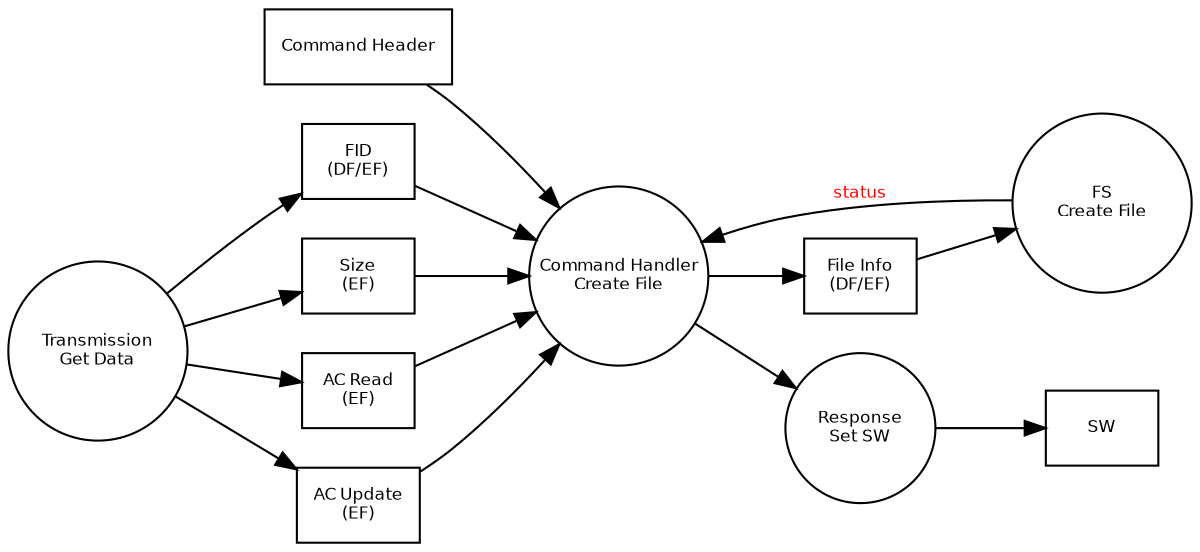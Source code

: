 digraph DFD_CommandInterpreter {
 
rankdir = LR

 node [
         fontname = "Bitstream Vera Sans"
         fontsize = 8
         shape = "record"
     ]

 edge [
         fontname = "Bitstream Vera Sans"
         fontsize = 8
         fontcolor = "Red"
     ]

// all blocks
header [label="Command Header"]

create [label="Command Handler\nCreate File", shape="circle", fixedsize=true, width=1.2];

getdata [label="Transmission\nGet Data", shape="circle", fixedsize=true, width=1.2]

fs_create [label="FS\nCreate File", shape="circle", fixedsize=true, width=1.2]

fid [label="FID\n(DF/EF)"]
size [label="Size\n(EF)"]
acread [label="AC Read\n(EF)"]
acupdate [label="AC Update\n(EF)"]
finfo [label="File Info\n(DF/EF)"]

set_sw [label="Response\nSet SW", shape="circle", fixedsize=true, width=1];
sw [label="SW"]


// relations
header -> create

getdata -> fid
getdata -> size
getdata -> acread
getdata -> acupdate

fid -> create
size -> create
acread -> create
acupdate -> create

create -> finfo

finfo -> fs_create

fs_create -> create [label="status"]

create -> set_sw

set_sw -> sw

}

